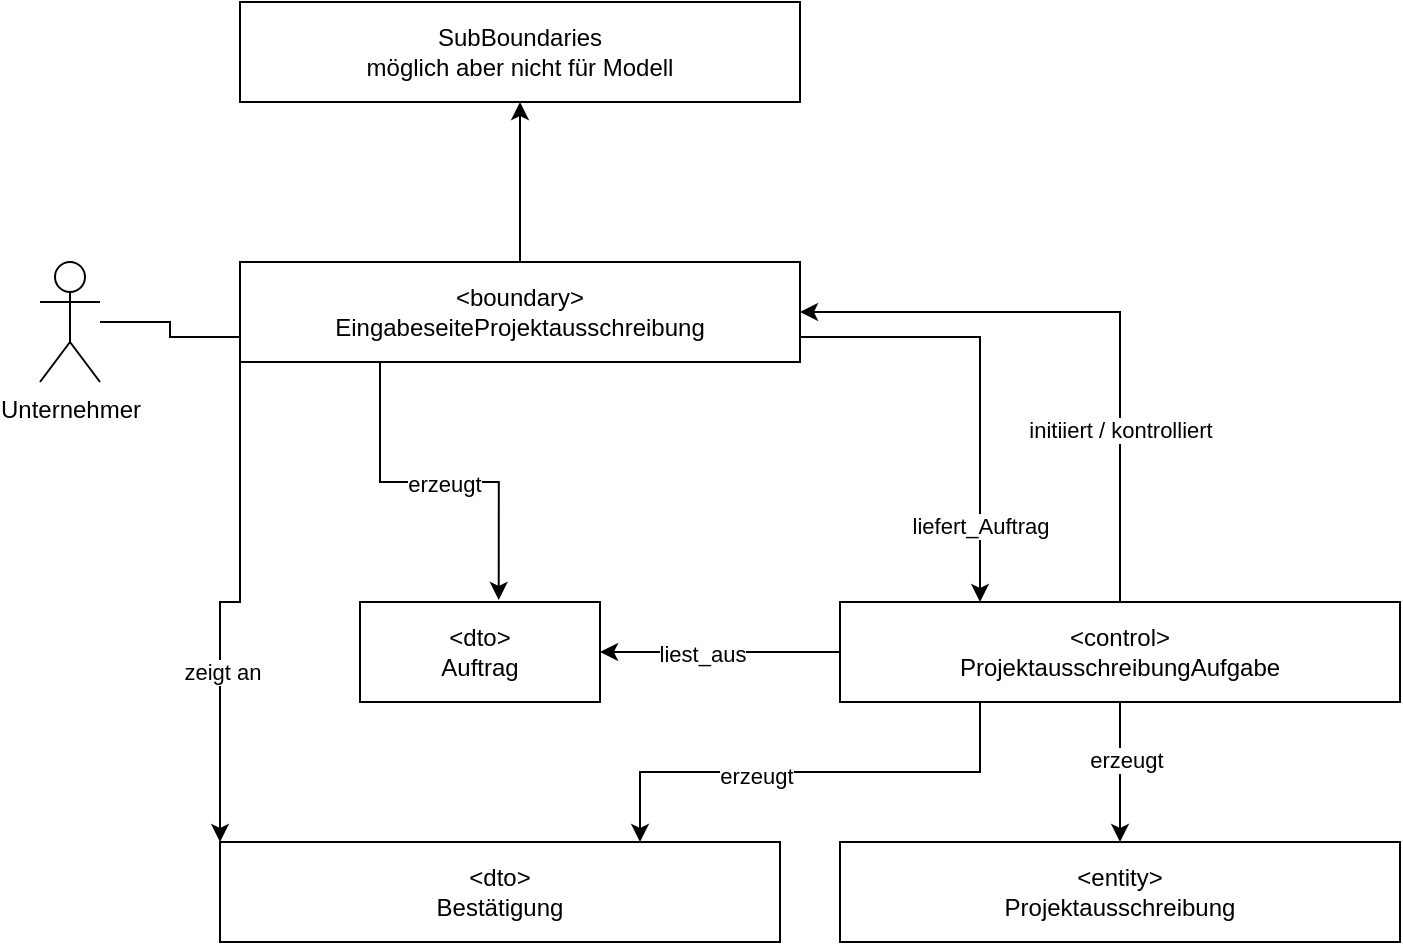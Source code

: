 <mxfile version="22.1.7" type="github">
  <diagram name="Seite-1" id="MbRMPzawZWTjacwESfoU">
    <mxGraphModel dx="794" dy="1283" grid="1" gridSize="10" guides="1" tooltips="1" connect="1" arrows="1" fold="1" page="1" pageScale="1" pageWidth="1169" pageHeight="827" math="0" shadow="0">
      <root>
        <mxCell id="0" />
        <mxCell id="1" parent="0" />
        <mxCell id="FSHwLZ9u9-6Pu8mQxcXH-16" style="edgeStyle=orthogonalEdgeStyle;rounded=0;orthogonalLoop=1;jettySize=auto;html=1;exitX=1;exitY=0.75;exitDx=0;exitDy=0;entryX=0.25;entryY=0;entryDx=0;entryDy=0;" edge="1" parent="1" source="FSHwLZ9u9-6Pu8mQxcXH-12" target="FSHwLZ9u9-6Pu8mQxcXH-13">
          <mxGeometry relative="1" as="geometry" />
        </mxCell>
        <mxCell id="FSHwLZ9u9-6Pu8mQxcXH-17" value="liefert_Auftrag" style="edgeLabel;html=1;align=center;verticalAlign=middle;resizable=0;points=[];" vertex="1" connectable="0" parent="FSHwLZ9u9-6Pu8mQxcXH-16">
          <mxGeometry x="0.647" relative="1" as="geometry">
            <mxPoint y="1" as="offset" />
          </mxGeometry>
        </mxCell>
        <mxCell id="FSHwLZ9u9-6Pu8mQxcXH-32" style="edgeStyle=orthogonalEdgeStyle;rounded=0;orthogonalLoop=1;jettySize=auto;html=1;exitX=0;exitY=1;exitDx=0;exitDy=0;entryX=0;entryY=0;entryDx=0;entryDy=0;" edge="1" parent="1" source="FSHwLZ9u9-6Pu8mQxcXH-12" target="FSHwLZ9u9-6Pu8mQxcXH-29">
          <mxGeometry relative="1" as="geometry" />
        </mxCell>
        <mxCell id="FSHwLZ9u9-6Pu8mQxcXH-33" value="zeigt an" style="edgeLabel;html=1;align=center;verticalAlign=middle;resizable=0;points=[];" vertex="1" connectable="0" parent="FSHwLZ9u9-6Pu8mQxcXH-32">
          <mxGeometry x="0.317" y="1" relative="1" as="geometry">
            <mxPoint as="offset" />
          </mxGeometry>
        </mxCell>
        <mxCell id="FSHwLZ9u9-6Pu8mQxcXH-40" style="edgeStyle=orthogonalEdgeStyle;rounded=0;orthogonalLoop=1;jettySize=auto;html=1;exitX=0.5;exitY=0;exitDx=0;exitDy=0;entryX=0.5;entryY=1;entryDx=0;entryDy=0;" edge="1" parent="1" source="FSHwLZ9u9-6Pu8mQxcXH-12" target="FSHwLZ9u9-6Pu8mQxcXH-38">
          <mxGeometry relative="1" as="geometry" />
        </mxCell>
        <mxCell id="FSHwLZ9u9-6Pu8mQxcXH-12" value="&amp;lt;boundary&amp;gt;&lt;br&gt;EingabeseiteProjektausschreibung" style="html=1;whiteSpace=wrap;" vertex="1" parent="1">
          <mxGeometry x="220" y="30" width="280" height="50" as="geometry" />
        </mxCell>
        <mxCell id="FSHwLZ9u9-6Pu8mQxcXH-14" style="edgeStyle=orthogonalEdgeStyle;rounded=0;orthogonalLoop=1;jettySize=auto;html=1;exitX=0.5;exitY=0;exitDx=0;exitDy=0;entryX=1;entryY=0.5;entryDx=0;entryDy=0;" edge="1" parent="1" source="FSHwLZ9u9-6Pu8mQxcXH-13" target="FSHwLZ9u9-6Pu8mQxcXH-12">
          <mxGeometry relative="1" as="geometry" />
        </mxCell>
        <mxCell id="FSHwLZ9u9-6Pu8mQxcXH-15" value="initiiert / kontrolliert" style="edgeLabel;html=1;align=center;verticalAlign=middle;resizable=0;points=[];" vertex="1" connectable="0" parent="FSHwLZ9u9-6Pu8mQxcXH-14">
          <mxGeometry x="-0.327" y="-3" relative="1" as="geometry">
            <mxPoint x="-3" y="16" as="offset" />
          </mxGeometry>
        </mxCell>
        <mxCell id="FSHwLZ9u9-6Pu8mQxcXH-21" style="edgeStyle=orthogonalEdgeStyle;rounded=0;orthogonalLoop=1;jettySize=auto;html=1;exitX=0;exitY=0.5;exitDx=0;exitDy=0;entryX=1;entryY=0.5;entryDx=0;entryDy=0;" edge="1" parent="1" source="FSHwLZ9u9-6Pu8mQxcXH-13" target="FSHwLZ9u9-6Pu8mQxcXH-20">
          <mxGeometry relative="1" as="geometry" />
        </mxCell>
        <mxCell id="FSHwLZ9u9-6Pu8mQxcXH-22" value="liest_aus" style="edgeLabel;html=1;align=center;verticalAlign=middle;resizable=0;points=[];" vertex="1" connectable="0" parent="FSHwLZ9u9-6Pu8mQxcXH-21">
          <mxGeometry x="0.15" y="1" relative="1" as="geometry">
            <mxPoint as="offset" />
          </mxGeometry>
        </mxCell>
        <mxCell id="FSHwLZ9u9-6Pu8mQxcXH-27" style="edgeStyle=orthogonalEdgeStyle;rounded=0;orthogonalLoop=1;jettySize=auto;html=1;exitX=0.5;exitY=1;exitDx=0;exitDy=0;entryX=0.5;entryY=0;entryDx=0;entryDy=0;" edge="1" parent="1" source="FSHwLZ9u9-6Pu8mQxcXH-13" target="FSHwLZ9u9-6Pu8mQxcXH-25">
          <mxGeometry relative="1" as="geometry" />
        </mxCell>
        <mxCell id="FSHwLZ9u9-6Pu8mQxcXH-28" value="erzeugt" style="edgeLabel;html=1;align=center;verticalAlign=middle;resizable=0;points=[];" vertex="1" connectable="0" parent="FSHwLZ9u9-6Pu8mQxcXH-27">
          <mxGeometry x="-0.181" y="3" relative="1" as="geometry">
            <mxPoint as="offset" />
          </mxGeometry>
        </mxCell>
        <mxCell id="FSHwLZ9u9-6Pu8mQxcXH-30" style="edgeStyle=orthogonalEdgeStyle;rounded=0;orthogonalLoop=1;jettySize=auto;html=1;exitX=0.25;exitY=1;exitDx=0;exitDy=0;entryX=0.75;entryY=0;entryDx=0;entryDy=0;" edge="1" parent="1" source="FSHwLZ9u9-6Pu8mQxcXH-13" target="FSHwLZ9u9-6Pu8mQxcXH-29">
          <mxGeometry relative="1" as="geometry" />
        </mxCell>
        <mxCell id="FSHwLZ9u9-6Pu8mQxcXH-31" value="erzeugt" style="edgeLabel;html=1;align=center;verticalAlign=middle;resizable=0;points=[];" vertex="1" connectable="0" parent="FSHwLZ9u9-6Pu8mQxcXH-30">
          <mxGeometry x="0.225" y="2" relative="1" as="geometry">
            <mxPoint as="offset" />
          </mxGeometry>
        </mxCell>
        <mxCell id="FSHwLZ9u9-6Pu8mQxcXH-13" value="&amp;lt;control&amp;gt;&lt;br&gt;ProjektausschreibungAufgabe" style="html=1;whiteSpace=wrap;" vertex="1" parent="1">
          <mxGeometry x="520" y="200" width="280" height="50" as="geometry" />
        </mxCell>
        <mxCell id="FSHwLZ9u9-6Pu8mQxcXH-20" value="&amp;lt;dto&amp;gt;&lt;br&gt;Auftrag" style="html=1;whiteSpace=wrap;" vertex="1" parent="1">
          <mxGeometry x="280" y="200" width="120" height="50" as="geometry" />
        </mxCell>
        <mxCell id="FSHwLZ9u9-6Pu8mQxcXH-23" style="edgeStyle=orthogonalEdgeStyle;rounded=0;orthogonalLoop=1;jettySize=auto;html=1;exitX=0.25;exitY=1;exitDx=0;exitDy=0;entryX=0.578;entryY=-0.02;entryDx=0;entryDy=0;entryPerimeter=0;" edge="1" parent="1" source="FSHwLZ9u9-6Pu8mQxcXH-12" target="FSHwLZ9u9-6Pu8mQxcXH-20">
          <mxGeometry relative="1" as="geometry" />
        </mxCell>
        <mxCell id="FSHwLZ9u9-6Pu8mQxcXH-24" value="erzeugt" style="edgeLabel;html=1;align=center;verticalAlign=middle;resizable=0;points=[];" vertex="1" connectable="0" parent="FSHwLZ9u9-6Pu8mQxcXH-23">
          <mxGeometry x="0.015" y="-3" relative="1" as="geometry">
            <mxPoint x="1" y="-2" as="offset" />
          </mxGeometry>
        </mxCell>
        <mxCell id="FSHwLZ9u9-6Pu8mQxcXH-25" value="&amp;lt;entity&amp;gt;&lt;br&gt;Projektausschreibung" style="html=1;whiteSpace=wrap;" vertex="1" parent="1">
          <mxGeometry x="520" y="320" width="280" height="50" as="geometry" />
        </mxCell>
        <mxCell id="FSHwLZ9u9-6Pu8mQxcXH-29" value="&amp;lt;dto&amp;gt;&lt;br&gt;Bestätigung" style="html=1;whiteSpace=wrap;" vertex="1" parent="1">
          <mxGeometry x="210" y="320" width="280" height="50" as="geometry" />
        </mxCell>
        <mxCell id="FSHwLZ9u9-6Pu8mQxcXH-37" style="edgeStyle=orthogonalEdgeStyle;rounded=0;orthogonalLoop=1;jettySize=auto;html=1;entryX=0;entryY=0.75;entryDx=0;entryDy=0;endArrow=none;endFill=0;" edge="1" parent="1" source="FSHwLZ9u9-6Pu8mQxcXH-35" target="FSHwLZ9u9-6Pu8mQxcXH-12">
          <mxGeometry relative="1" as="geometry" />
        </mxCell>
        <mxCell id="FSHwLZ9u9-6Pu8mQxcXH-35" value="Unternehmer" style="shape=umlActor;verticalLabelPosition=bottom;verticalAlign=top;html=1;" vertex="1" parent="1">
          <mxGeometry x="120" y="30" width="30" height="60" as="geometry" />
        </mxCell>
        <mxCell id="FSHwLZ9u9-6Pu8mQxcXH-38" value="SubBoundaries&lt;br&gt;möglich aber nicht für Modell" style="html=1;whiteSpace=wrap;" vertex="1" parent="1">
          <mxGeometry x="220" y="-100" width="280" height="50" as="geometry" />
        </mxCell>
      </root>
    </mxGraphModel>
  </diagram>
</mxfile>
